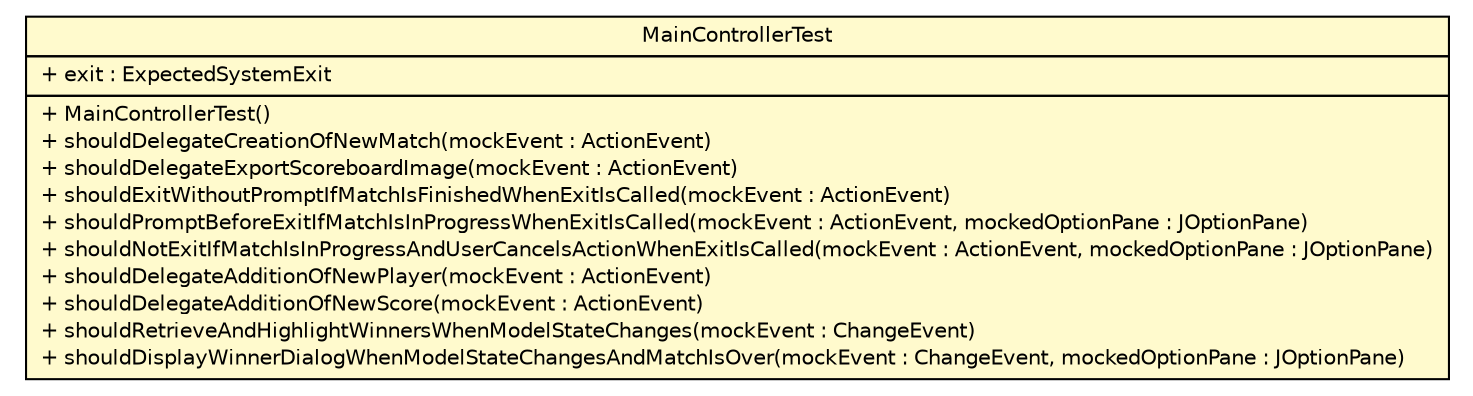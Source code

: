 #!/usr/local/bin/dot
#
# Class diagram 
# Generated by UMLGraph version R5_6 (http://www.umlgraph.org/)
#

digraph G {
	edge [fontname="Helvetica",fontsize=10,labelfontname="Helvetica",labelfontsize=10];
	node [fontname="Helvetica",fontsize=10,shape=plaintext];
	nodesep=0.25;
	ranksep=0.5;
	// thmuggleton.controller.MainControllerTest
	c61 [label=<<table title="thmuggleton.controller.MainControllerTest" border="0" cellborder="1" cellspacing="0" cellpadding="2" port="p" bgcolor="lemonChiffon" href="./MainControllerTest.html">
		<tr><td><table border="0" cellspacing="0" cellpadding="1">
<tr><td align="center" balign="center"> MainControllerTest </td></tr>
		</table></td></tr>
		<tr><td><table border="0" cellspacing="0" cellpadding="1">
<tr><td align="left" balign="left"> + exit : ExpectedSystemExit </td></tr>
		</table></td></tr>
		<tr><td><table border="0" cellspacing="0" cellpadding="1">
<tr><td align="left" balign="left"> + MainControllerTest() </td></tr>
<tr><td align="left" balign="left"> + shouldDelegateCreationOfNewMatch(mockEvent : ActionEvent) </td></tr>
<tr><td align="left" balign="left"> + shouldDelegateExportScoreboardImage(mockEvent : ActionEvent) </td></tr>
<tr><td align="left" balign="left"> + shouldExitWithoutPromptIfMatchIsFinishedWhenExitIsCalled(mockEvent : ActionEvent) </td></tr>
<tr><td align="left" balign="left"> + shouldPromptBeforeExitIfMatchIsInProgressWhenExitIsCalled(mockEvent : ActionEvent, mockedOptionPane : JOptionPane) </td></tr>
<tr><td align="left" balign="left"> + shouldNotExitIfMatchIsInProgressAndUserCancelsActionWhenExitIsCalled(mockEvent : ActionEvent, mockedOptionPane : JOptionPane) </td></tr>
<tr><td align="left" balign="left"> + shouldDelegateAdditionOfNewPlayer(mockEvent : ActionEvent) </td></tr>
<tr><td align="left" balign="left"> + shouldDelegateAdditionOfNewScore(mockEvent : ActionEvent) </td></tr>
<tr><td align="left" balign="left"> + shouldRetrieveAndHighlightWinnersWhenModelStateChanges(mockEvent : ChangeEvent) </td></tr>
<tr><td align="left" balign="left"> + shouldDisplayWinnerDialogWhenModelStateChangesAndMatchIsOver(mockEvent : ChangeEvent, mockedOptionPane : JOptionPane) </td></tr>
		</table></td></tr>
		</table>>, URL="./MainControllerTest.html", fontname="Helvetica", fontcolor="black", fontsize=10.0];
}

